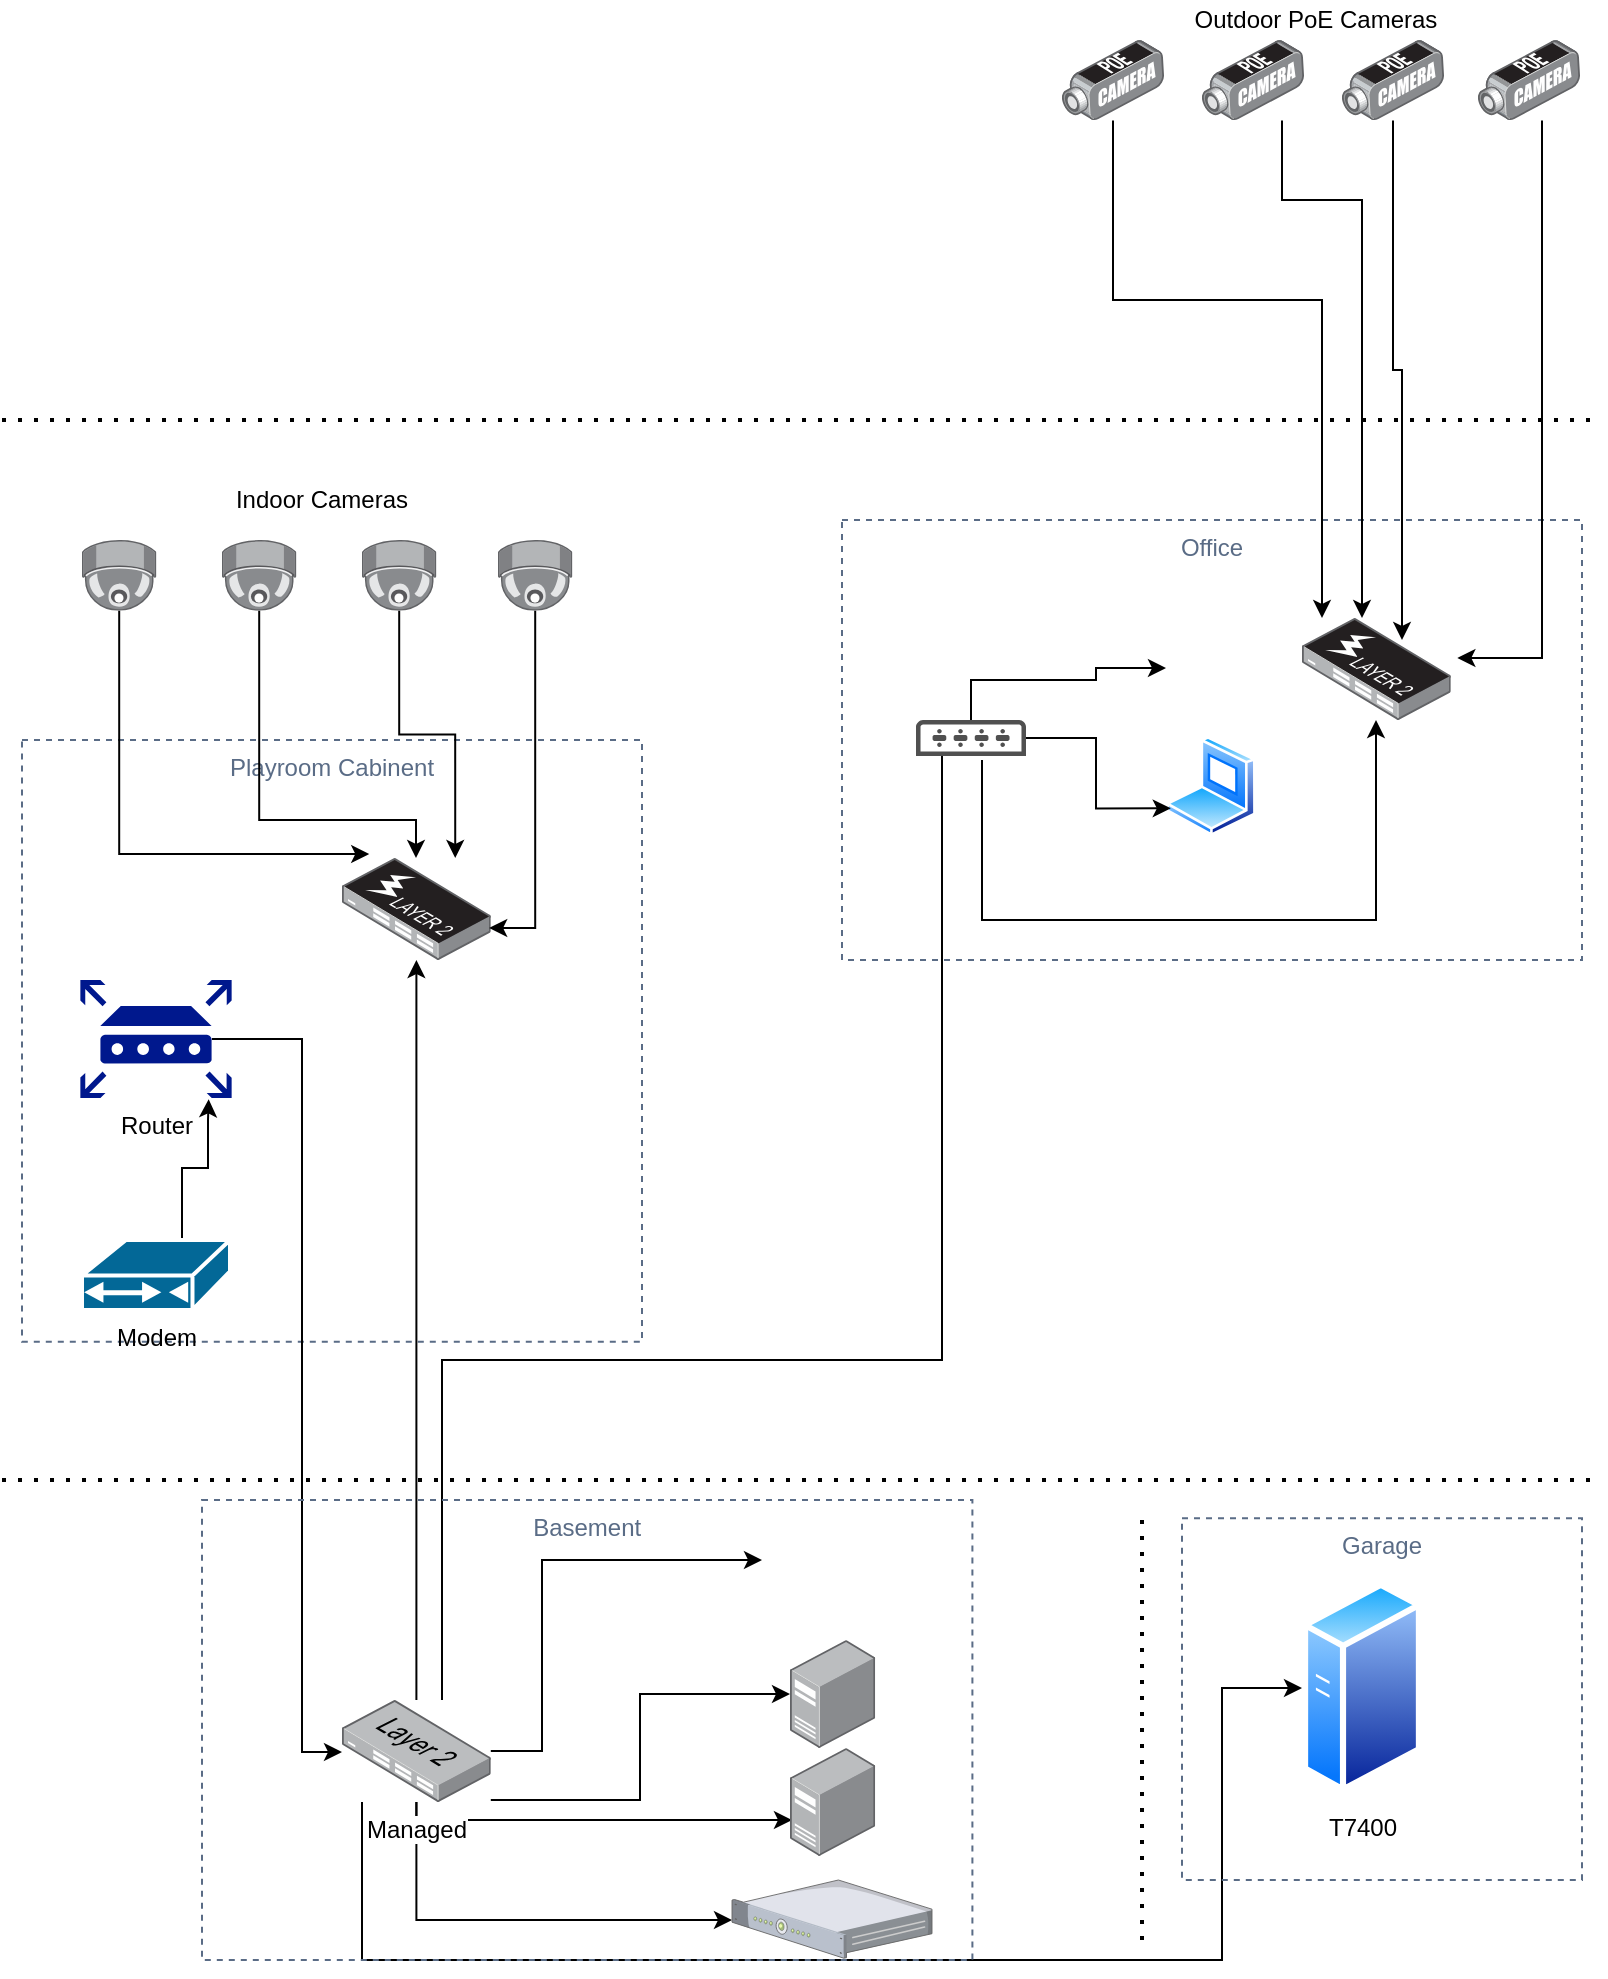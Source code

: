 <mxfile version="14.8.5" type="github" pages="2">
  <diagram id="niUmtduJiJVGNo5zQUts" name="Stage 1">
    <mxGraphModel dx="2062" dy="1124" grid="1" gridSize="10" guides="1" tooltips="1" connect="1" arrows="1" fold="1" page="1" pageScale="1" pageWidth="850" pageHeight="1100" math="0" shadow="0">
      <root>
        <mxCell id="0" />
        <mxCell id="1" parent="0" />
        <mxCell id="uUhqn-4H62vzg1NEcZKA-24" value="Office" style="fillColor=none;strokeColor=#5A6C86;dashed=1;verticalAlign=top;fontStyle=0;fontColor=#5A6C86;" vertex="1" parent="1">
          <mxGeometry x="440" y="300" width="370" height="220" as="geometry" />
        </mxCell>
        <mxCell id="uUhqn-4H62vzg1NEcZKA-26" value="Playroom Cabinent" style="fillColor=none;strokeColor=#5A6C86;dashed=1;verticalAlign=top;fontStyle=0;fontColor=#5A6C86;" vertex="1" parent="1">
          <mxGeometry x="30" y="410" width="310" height="300.9" as="geometry" />
        </mxCell>
        <mxCell id="xQfnCEk7CWuEdYwv5p65-12" value="" style="group" parent="1" vertex="1" connectable="0">
          <mxGeometry x="550" y="40.0" width="259" height="60.2" as="geometry" />
        </mxCell>
        <mxCell id="xQfnCEk7CWuEdYwv5p65-7" value="" style="points=[];aspect=fixed;html=1;align=center;shadow=0;dashed=0;image;image=img/lib/allied_telesis/security/POE_DVS_Camera.svg;" parent="xQfnCEk7CWuEdYwv5p65-12" vertex="1">
          <mxGeometry x="208" y="20" width="51" height="40.2" as="geometry" />
        </mxCell>
        <mxCell id="xQfnCEk7CWuEdYwv5p65-8" value="" style="points=[];aspect=fixed;html=1;align=center;shadow=0;dashed=0;image;image=img/lib/allied_telesis/security/POE_DVS_Camera.svg;" parent="xQfnCEk7CWuEdYwv5p65-12" vertex="1">
          <mxGeometry x="140" y="20" width="51" height="40.2" as="geometry" />
        </mxCell>
        <mxCell id="xQfnCEk7CWuEdYwv5p65-9" value="" style="points=[];aspect=fixed;html=1;align=center;shadow=0;dashed=0;image;image=img/lib/allied_telesis/security/POE_DVS_Camera.svg;" parent="xQfnCEk7CWuEdYwv5p65-12" vertex="1">
          <mxGeometry x="70.0" y="20" width="51" height="40.2" as="geometry" />
        </mxCell>
        <mxCell id="xQfnCEk7CWuEdYwv5p65-10" value="" style="points=[];aspect=fixed;html=1;align=center;shadow=0;dashed=0;image;image=img/lib/allied_telesis/security/POE_DVS_Camera.svg;" parent="xQfnCEk7CWuEdYwv5p65-12" vertex="1">
          <mxGeometry y="20" width="51" height="40.2" as="geometry" />
        </mxCell>
        <mxCell id="xQfnCEk7CWuEdYwv5p65-11" value="Outdoor PoE Cameras" style="text;html=1;strokeColor=none;fillColor=none;align=center;verticalAlign=middle;whiteSpace=wrap;rounded=0;" parent="xQfnCEk7CWuEdYwv5p65-12" vertex="1">
          <mxGeometry x="56.9" width="140" height="20" as="geometry" />
        </mxCell>
        <mxCell id="xQfnCEk7CWuEdYwv5p65-13" value="" style="group" parent="1" vertex="1" connectable="0">
          <mxGeometry x="60" y="280" width="245.2" height="65.4" as="geometry" />
        </mxCell>
        <mxCell id="xQfnCEk7CWuEdYwv5p65-1" value="" style="points=[];aspect=fixed;html=1;align=center;shadow=0;dashed=0;image;image=img/lib/allied_telesis/security/Surveillance_Camera_Ceiling.svg;" parent="xQfnCEk7CWuEdYwv5p65-13" vertex="1">
          <mxGeometry y="30" width="37.2" height="35.4" as="geometry" />
        </mxCell>
        <mxCell id="xQfnCEk7CWuEdYwv5p65-2" value="" style="points=[];aspect=fixed;html=1;align=center;shadow=0;dashed=0;image;image=img/lib/allied_telesis/security/Surveillance_Camera_Ceiling.svg;" parent="xQfnCEk7CWuEdYwv5p65-13" vertex="1">
          <mxGeometry x="70" y="30" width="37.2" height="35.4" as="geometry" />
        </mxCell>
        <mxCell id="xQfnCEk7CWuEdYwv5p65-3" value="" style="points=[];aspect=fixed;html=1;align=center;shadow=0;dashed=0;image;image=img/lib/allied_telesis/security/Surveillance_Camera_Ceiling.svg;" parent="xQfnCEk7CWuEdYwv5p65-13" vertex="1">
          <mxGeometry x="140" y="30" width="37.2" height="35.4" as="geometry" />
        </mxCell>
        <mxCell id="xQfnCEk7CWuEdYwv5p65-4" value="" style="points=[];aspect=fixed;html=1;align=center;shadow=0;dashed=0;image;image=img/lib/allied_telesis/security/Surveillance_Camera_Ceiling.svg;" parent="xQfnCEk7CWuEdYwv5p65-13" vertex="1">
          <mxGeometry x="208" y="30" width="37.2" height="35.4" as="geometry" />
        </mxCell>
        <mxCell id="xQfnCEk7CWuEdYwv5p65-5" value="Indoor Cameras" style="text;html=1;strokeColor=none;fillColor=none;align=center;verticalAlign=middle;whiteSpace=wrap;rounded=0;" parent="xQfnCEk7CWuEdYwv5p65-13" vertex="1">
          <mxGeometry x="50" width="140" height="20" as="geometry" />
        </mxCell>
        <mxCell id="xQfnCEk7CWuEdYwv5p65-14" value="" style="points=[];aspect=fixed;html=1;align=center;shadow=0;dashed=0;image;image=img/lib/allied_telesis/switch/Switch_24_port_L2_POE.svg;" parent="1" vertex="1">
          <mxGeometry x="670" y="349" width="74.4" height="51" as="geometry" />
        </mxCell>
        <mxCell id="xQfnCEk7CWuEdYwv5p65-33" style="edgeStyle=orthogonalEdgeStyle;rounded=0;orthogonalLoop=1;jettySize=auto;html=1;" parent="1" source="xQfnCEk7CWuEdYwv5p65-17" target="xQfnCEk7CWuEdYwv5p65-20" edge="1">
          <mxGeometry relative="1" as="geometry">
            <Array as="points">
              <mxPoint x="227" y="820" />
              <mxPoint x="227" y="820" />
            </Array>
          </mxGeometry>
        </mxCell>
        <mxCell id="xQfnCEk7CWuEdYwv5p65-34" style="edgeStyle=orthogonalEdgeStyle;rounded=0;orthogonalLoop=1;jettySize=auto;html=1;" parent="1" target="xQfnCEk7CWuEdYwv5p65-14" edge="1">
          <mxGeometry relative="1" as="geometry">
            <Array as="points">
              <mxPoint x="510" y="500" />
              <mxPoint x="707" y="500" />
            </Array>
            <mxPoint x="510" y="420" as="sourcePoint" />
          </mxGeometry>
        </mxCell>
        <mxCell id="uUhqn-4H62vzg1NEcZKA-3" style="edgeStyle=orthogonalEdgeStyle;rounded=0;orthogonalLoop=1;jettySize=auto;html=1;" edge="1" parent="1" source="xQfnCEk7CWuEdYwv5p65-17">
          <mxGeometry relative="1" as="geometry">
            <mxPoint x="400" y="820" as="targetPoint" />
            <Array as="points">
              <mxPoint x="290" y="916" />
              <mxPoint x="290" y="820" />
            </Array>
          </mxGeometry>
        </mxCell>
        <mxCell id="uUhqn-4H62vzg1NEcZKA-9" style="edgeStyle=orthogonalEdgeStyle;rounded=0;orthogonalLoop=1;jettySize=auto;html=1;" edge="1" parent="1" source="xQfnCEk7CWuEdYwv5p65-17" target="uUhqn-4H62vzg1NEcZKA-6">
          <mxGeometry relative="1" as="geometry">
            <Array as="points">
              <mxPoint x="339" y="940" />
              <mxPoint x="339" y="887" />
            </Array>
          </mxGeometry>
        </mxCell>
        <mxCell id="uUhqn-4H62vzg1NEcZKA-10" style="edgeStyle=orthogonalEdgeStyle;rounded=0;orthogonalLoop=1;jettySize=auto;html=1;entryX=0.023;entryY=0.667;entryDx=0;entryDy=0;entryPerimeter=0;" edge="1" parent="1" source="xQfnCEk7CWuEdYwv5p65-17" target="uUhqn-4H62vzg1NEcZKA-7">
          <mxGeometry relative="1" as="geometry">
            <Array as="points">
              <mxPoint x="227" y="950" />
            </Array>
          </mxGeometry>
        </mxCell>
        <mxCell id="uUhqn-4H62vzg1NEcZKA-11" style="edgeStyle=orthogonalEdgeStyle;rounded=0;orthogonalLoop=1;jettySize=auto;html=1;" edge="1" parent="1" source="xQfnCEk7CWuEdYwv5p65-17" target="uUhqn-4H62vzg1NEcZKA-8">
          <mxGeometry relative="1" as="geometry">
            <Array as="points">
              <mxPoint x="227" y="1000" />
            </Array>
          </mxGeometry>
        </mxCell>
        <mxCell id="uUhqn-4H62vzg1NEcZKA-23" style="edgeStyle=orthogonalEdgeStyle;rounded=0;orthogonalLoop=1;jettySize=auto;html=1;" edge="1" parent="1" source="xQfnCEk7CWuEdYwv5p65-17" target="uUhqn-4H62vzg1NEcZKA-21">
          <mxGeometry relative="1" as="geometry">
            <Array as="points">
              <mxPoint x="200" y="1020" />
              <mxPoint x="630" y="1020" />
              <mxPoint x="630" y="884" />
            </Array>
          </mxGeometry>
        </mxCell>
        <mxCell id="xQfnCEk7CWuEdYwv5p65-17" value="&lt;div&gt;Managed&lt;br&gt;&lt;/div&gt;" style="points=[];aspect=fixed;html=1;align=center;shadow=0;dashed=0;image;image=img/lib/allied_telesis/switch/Switch_24_port_L2.svg;" parent="1" vertex="1">
          <mxGeometry x="190" y="890" width="74.4" height="51" as="geometry" />
        </mxCell>
        <mxCell id="xQfnCEk7CWuEdYwv5p65-20" value="" style="points=[];aspect=fixed;html=1;align=center;shadow=0;dashed=0;image;image=img/lib/allied_telesis/switch/Switch_24_port_L2_POE.svg;" parent="1" vertex="1">
          <mxGeometry x="190" y="469" width="74.4" height="51" as="geometry" />
        </mxCell>
        <mxCell id="xQfnCEk7CWuEdYwv5p65-21" style="edgeStyle=orthogonalEdgeStyle;rounded=0;orthogonalLoop=1;jettySize=auto;html=1;entryX=0.183;entryY=-0.039;entryDx=0;entryDy=0;entryPerimeter=0;" parent="1" source="xQfnCEk7CWuEdYwv5p65-1" edge="1" target="xQfnCEk7CWuEdYwv5p65-20">
          <mxGeometry relative="1" as="geometry">
            <mxPoint x="666" y="750" as="targetPoint" />
            <Array as="points">
              <mxPoint x="79" y="467" />
            </Array>
          </mxGeometry>
        </mxCell>
        <mxCell id="xQfnCEk7CWuEdYwv5p65-22" style="edgeStyle=orthogonalEdgeStyle;rounded=0;orthogonalLoop=1;jettySize=auto;html=1;" parent="1" source="xQfnCEk7CWuEdYwv5p65-2" edge="1" target="xQfnCEk7CWuEdYwv5p65-20">
          <mxGeometry relative="1" as="geometry">
            <mxPoint x="670" y="710" as="targetPoint" />
            <Array as="points">
              <mxPoint x="149" y="450" />
              <mxPoint x="227" y="450" />
            </Array>
          </mxGeometry>
        </mxCell>
        <mxCell id="xQfnCEk7CWuEdYwv5p65-23" style="edgeStyle=orthogonalEdgeStyle;rounded=0;orthogonalLoop=1;jettySize=auto;html=1;entryX=0.761;entryY=0;entryDx=0;entryDy=0;entryPerimeter=0;" parent="1" source="xQfnCEk7CWuEdYwv5p65-3" target="xQfnCEk7CWuEdYwv5p65-20" edge="1">
          <mxGeometry relative="1" as="geometry" />
        </mxCell>
        <mxCell id="xQfnCEk7CWuEdYwv5p65-24" style="edgeStyle=orthogonalEdgeStyle;rounded=0;orthogonalLoop=1;jettySize=auto;html=1;entryX=0.989;entryY=0.686;entryDx=0;entryDy=0;entryPerimeter=0;" parent="1" source="xQfnCEk7CWuEdYwv5p65-4" target="xQfnCEk7CWuEdYwv5p65-20" edge="1">
          <mxGeometry relative="1" as="geometry">
            <mxPoint x="720" y="710" as="targetPoint" />
            <Array as="points">
              <mxPoint x="287" y="504" />
            </Array>
          </mxGeometry>
        </mxCell>
        <mxCell id="xQfnCEk7CWuEdYwv5p65-25" style="edgeStyle=orthogonalEdgeStyle;rounded=0;orthogonalLoop=1;jettySize=auto;html=1;" parent="1" source="xQfnCEk7CWuEdYwv5p65-10" target="xQfnCEk7CWuEdYwv5p65-14" edge="1">
          <mxGeometry relative="1" as="geometry">
            <Array as="points">
              <mxPoint x="576" y="190" />
              <mxPoint x="680" y="190" />
            </Array>
          </mxGeometry>
        </mxCell>
        <mxCell id="xQfnCEk7CWuEdYwv5p65-26" style="edgeStyle=orthogonalEdgeStyle;rounded=0;orthogonalLoop=1;jettySize=auto;html=1;" parent="1" source="xQfnCEk7CWuEdYwv5p65-9" target="xQfnCEk7CWuEdYwv5p65-14" edge="1">
          <mxGeometry relative="1" as="geometry">
            <Array as="points">
              <mxPoint x="660" y="140" />
              <mxPoint x="700" y="140" />
            </Array>
          </mxGeometry>
        </mxCell>
        <mxCell id="xQfnCEk7CWuEdYwv5p65-27" style="edgeStyle=orthogonalEdgeStyle;rounded=0;orthogonalLoop=1;jettySize=auto;html=1;" parent="1" source="xQfnCEk7CWuEdYwv5p65-8" edge="1">
          <mxGeometry relative="1" as="geometry">
            <mxPoint x="720" y="360" as="targetPoint" />
            <Array as="points">
              <mxPoint x="716" y="225" />
              <mxPoint x="720" y="225" />
              <mxPoint x="720" y="345" />
            </Array>
          </mxGeometry>
        </mxCell>
        <mxCell id="xQfnCEk7CWuEdYwv5p65-28" style="edgeStyle=orthogonalEdgeStyle;rounded=0;orthogonalLoop=1;jettySize=auto;html=1;entryX=1.044;entryY=0.392;entryDx=0;entryDy=0;entryPerimeter=0;" parent="1" source="xQfnCEk7CWuEdYwv5p65-7" target="xQfnCEk7CWuEdYwv5p65-14" edge="1">
          <mxGeometry relative="1" as="geometry">
            <Array as="points">
              <mxPoint x="790" y="369" />
            </Array>
          </mxGeometry>
        </mxCell>
        <mxCell id="xQfnCEk7CWuEdYwv5p65-31" style="edgeStyle=orthogonalEdgeStyle;rounded=0;orthogonalLoop=1;jettySize=auto;html=1;exitX=1;exitY=0.45;exitDx=0;exitDy=0;exitPerimeter=0;entryX=0.848;entryY=1.011;entryDx=0;entryDy=0;entryPerimeter=0;" parent="1" source="xQfnCEk7CWuEdYwv5p65-29" target="xQfnCEk7CWuEdYwv5p65-30" edge="1">
          <mxGeometry relative="1" as="geometry">
            <Array as="points">
              <mxPoint x="110" y="676" />
              <mxPoint x="110" y="624" />
              <mxPoint x="123" y="624" />
              <mxPoint x="123" y="600" />
            </Array>
          </mxGeometry>
        </mxCell>
        <mxCell id="xQfnCEk7CWuEdYwv5p65-29" value="Modem" style="shape=mxgraph.cisco.modems_and_phones.cable_modem;html=1;pointerEvents=1;dashed=0;fillColor=#036897;strokeColor=#ffffff;strokeWidth=2;verticalLabelPosition=bottom;verticalAlign=top;align=center;outlineConnect=0;" parent="1" vertex="1">
          <mxGeometry x="60" y="660" width="74" height="35" as="geometry" />
        </mxCell>
        <mxCell id="xQfnCEk7CWuEdYwv5p65-32" style="edgeStyle=orthogonalEdgeStyle;rounded=0;orthogonalLoop=1;jettySize=auto;html=1;exitX=0.87;exitY=0.5;exitDx=0;exitDy=0;exitPerimeter=0;" parent="1" source="xQfnCEk7CWuEdYwv5p65-30" target="xQfnCEk7CWuEdYwv5p65-17" edge="1">
          <mxGeometry relative="1" as="geometry">
            <Array as="points">
              <mxPoint x="170" y="560" />
              <mxPoint x="170" y="916" />
            </Array>
          </mxGeometry>
        </mxCell>
        <mxCell id="xQfnCEk7CWuEdYwv5p65-30" value="Router" style="aspect=fixed;pointerEvents=1;shadow=0;dashed=0;html=1;strokeColor=none;labelPosition=center;verticalLabelPosition=bottom;verticalAlign=top;align=center;fillColor=#00188D;shape=mxgraph.mscae.enterprise.router" parent="1" vertex="1">
          <mxGeometry x="59.18" y="530" width="75.64" height="59" as="geometry" />
        </mxCell>
        <mxCell id="uUhqn-4H62vzg1NEcZKA-1" value="" style="shape=image;html=1;verticalAlign=top;verticalLabelPosition=bottom;labelBackgroundColor=#ffffff;imageAspect=0;aspect=fixed;image=https://cdn1.iconfinder.com/data/icons/gamedevtycoon-platforms/128/Playsystem_4.png" vertex="1" parent="1">
          <mxGeometry x="400" y="800" width="58" height="58" as="geometry" />
        </mxCell>
        <mxCell id="uUhqn-4H62vzg1NEcZKA-4" value="" style="endArrow=none;dashed=1;html=1;dashPattern=1 3;strokeWidth=2;" edge="1" parent="1">
          <mxGeometry width="50" height="50" relative="1" as="geometry">
            <mxPoint x="20" y="250" as="sourcePoint" />
            <mxPoint x="820" y="250" as="targetPoint" />
          </mxGeometry>
        </mxCell>
        <mxCell id="uUhqn-4H62vzg1NEcZKA-5" value="" style="endArrow=none;dashed=1;html=1;dashPattern=1 3;strokeWidth=2;" edge="1" parent="1">
          <mxGeometry width="50" height="50" relative="1" as="geometry">
            <mxPoint x="20" y="780" as="sourcePoint" />
            <mxPoint x="820" y="780" as="targetPoint" />
          </mxGeometry>
        </mxCell>
        <mxCell id="uUhqn-4H62vzg1NEcZKA-6" value="" style="points=[];aspect=fixed;html=1;align=center;shadow=0;dashed=0;image;image=img/lib/allied_telesis/computer_and_terminals/Server_Desktop.svg;" vertex="1" parent="1">
          <mxGeometry x="414" y="860" width="42.6" height="54" as="geometry" />
        </mxCell>
        <mxCell id="uUhqn-4H62vzg1NEcZKA-7" value="" style="points=[];aspect=fixed;html=1;align=center;shadow=0;dashed=0;image;image=img/lib/allied_telesis/computer_and_terminals/Server_Desktop.svg;" vertex="1" parent="1">
          <mxGeometry x="414" y="914" width="42.6" height="54" as="geometry" />
        </mxCell>
        <mxCell id="uUhqn-4H62vzg1NEcZKA-8" value="" style="verticalLabelPosition=bottom;aspect=fixed;html=1;verticalAlign=top;strokeColor=none;align=center;outlineConnect=0;shape=mxgraph.citrix.1u_2u_server;" vertex="1" parent="1">
          <mxGeometry x="385" y="980" width="100" height="39.1" as="geometry" />
        </mxCell>
        <mxCell id="uUhqn-4H62vzg1NEcZKA-12" value="" style="shape=image;html=1;verticalAlign=top;verticalLabelPosition=bottom;labelBackgroundColor=#ffffff;imageAspect=0;aspect=fixed;image=https://cdn2.iconfinder.com/data/icons/whcompare-isometric-web-hosting-servers/50/desktop-pc-128.png" vertex="1" parent="1">
          <mxGeometry x="602" y="340" width="68" height="68" as="geometry" />
        </mxCell>
        <mxCell id="uUhqn-4H62vzg1NEcZKA-13" value="" style="aspect=fixed;perimeter=ellipsePerimeter;html=1;align=center;shadow=0;dashed=0;spacingTop=3;image;image=img/lib/active_directory/laptop_client.svg;" vertex="1" parent="1">
          <mxGeometry x="602" y="408" width="45" height="50" as="geometry" />
        </mxCell>
        <mxCell id="uUhqn-4H62vzg1NEcZKA-16" style="edgeStyle=orthogonalEdgeStyle;rounded=0;orthogonalLoop=1;jettySize=auto;html=1;" edge="1" parent="1" source="uUhqn-4H62vzg1NEcZKA-15" target="uUhqn-4H62vzg1NEcZKA-12">
          <mxGeometry relative="1" as="geometry">
            <Array as="points">
              <mxPoint x="505" y="380" />
              <mxPoint x="567" y="380" />
              <mxPoint x="567" y="374" />
            </Array>
          </mxGeometry>
        </mxCell>
        <mxCell id="uUhqn-4H62vzg1NEcZKA-18" style="edgeStyle=orthogonalEdgeStyle;rounded=0;orthogonalLoop=1;jettySize=auto;html=1;entryX=0;entryY=0.75;entryDx=0;entryDy=0;" edge="1" parent="1" source="uUhqn-4H62vzg1NEcZKA-15" target="uUhqn-4H62vzg1NEcZKA-13">
          <mxGeometry relative="1" as="geometry" />
        </mxCell>
        <mxCell id="uUhqn-4H62vzg1NEcZKA-15" value="" style="pointerEvents=1;shadow=0;dashed=0;html=1;strokeColor=none;fillColor=#505050;labelPosition=center;verticalLabelPosition=bottom;verticalAlign=top;outlineConnect=0;align=center;shape=mxgraph.office.devices.switch;" vertex="1" parent="1">
          <mxGeometry x="477" y="400" width="55" height="18" as="geometry" />
        </mxCell>
        <mxCell id="uUhqn-4H62vzg1NEcZKA-21" value="T7400" style="aspect=fixed;perimeter=ellipsePerimeter;html=1;align=center;shadow=0;dashed=0;spacingTop=3;image;image=img/lib/active_directory/generic_server.svg;" vertex="1" parent="1">
          <mxGeometry x="670" y="830" width="60" height="107.14" as="geometry" />
        </mxCell>
        <mxCell id="uUhqn-4H62vzg1NEcZKA-22" value="" style="endArrow=none;dashed=1;html=1;dashPattern=1 3;strokeWidth=2;" edge="1" parent="1">
          <mxGeometry width="50" height="50" relative="1" as="geometry">
            <mxPoint x="590" y="800" as="sourcePoint" />
            <mxPoint x="590" y="1010" as="targetPoint" />
          </mxGeometry>
        </mxCell>
        <mxCell id="uUhqn-4H62vzg1NEcZKA-25" value="Garage" style="fillColor=none;strokeColor=#5A6C86;dashed=1;verticalAlign=top;fontStyle=0;fontColor=#5A6C86;" vertex="1" parent="1">
          <mxGeometry x="610" y="799.1" width="200" height="180.9" as="geometry" />
        </mxCell>
        <mxCell id="uUhqn-4H62vzg1NEcZKA-27" value="" style="edgeStyle=orthogonalEdgeStyle;rounded=0;orthogonalLoop=1;jettySize=auto;html=1;endArrow=none;" edge="1" parent="1" source="xQfnCEk7CWuEdYwv5p65-17" target="uUhqn-4H62vzg1NEcZKA-15">
          <mxGeometry relative="1" as="geometry">
            <mxPoint x="230" y="890" as="sourcePoint" />
            <mxPoint x="380" y="540" as="targetPoint" />
            <Array as="points">
              <mxPoint x="240" y="720" />
              <mxPoint x="490" y="720" />
            </Array>
          </mxGeometry>
        </mxCell>
        <mxCell id="uUhqn-4H62vzg1NEcZKA-28" value="Basement" style="fillColor=none;strokeColor=#5A6C86;dashed=1;verticalAlign=top;fontStyle=0;fontColor=#5A6C86;" vertex="1" parent="1">
          <mxGeometry x="120" y="790" width="385.2" height="230" as="geometry" />
        </mxCell>
      </root>
    </mxGraphModel>
  </diagram>
  <diagram name="Stage 2" id="2y7AvU2EJkPxbyFHvwr5">
    <mxGraphModel dx="2062" dy="1124" grid="1" gridSize="10" guides="1" tooltips="1" connect="1" arrows="1" fold="1" page="1" pageScale="1" pageWidth="850" pageHeight="1100" math="0" shadow="0">
      <root>
        <mxCell id="rO2m5qlZXrjtHxfMnrI1-0" />
        <mxCell id="rO2m5qlZXrjtHxfMnrI1-1" parent="rO2m5qlZXrjtHxfMnrI1-0" />
        <mxCell id="rO2m5qlZXrjtHxfMnrI1-53" value="Basement" style="fillColor=none;strokeColor=#5A6C86;dashed=1;verticalAlign=top;fontStyle=0;fontColor=#5A6C86;" vertex="1" parent="rO2m5qlZXrjtHxfMnrI1-1">
          <mxGeometry x="60" y="770" width="445.2" height="310" as="geometry" />
        </mxCell>
        <mxCell id="rO2m5qlZXrjtHxfMnrI1-2" value="Office" style="fillColor=none;strokeColor=#5A6C86;dashed=1;verticalAlign=top;fontStyle=0;fontColor=#5A6C86;" vertex="1" parent="rO2m5qlZXrjtHxfMnrI1-1">
          <mxGeometry x="440" y="280" width="370" height="220" as="geometry" />
        </mxCell>
        <mxCell id="rO2m5qlZXrjtHxfMnrI1-3" value="Playroom Cabinent" style="fillColor=none;strokeColor=#5A6C86;dashed=1;verticalAlign=top;fontStyle=0;fontColor=#5A6C86;" vertex="1" parent="rO2m5qlZXrjtHxfMnrI1-1">
          <mxGeometry x="30" y="390" width="310" height="300.9" as="geometry" />
        </mxCell>
        <mxCell id="rO2m5qlZXrjtHxfMnrI1-4" value="" style="group" vertex="1" connectable="0" parent="rO2m5qlZXrjtHxfMnrI1-1">
          <mxGeometry x="550" y="20.0" width="259" height="60.2" as="geometry" />
        </mxCell>
        <mxCell id="rO2m5qlZXrjtHxfMnrI1-5" value="" style="points=[];aspect=fixed;html=1;align=center;shadow=0;dashed=0;image;image=img/lib/allied_telesis/security/POE_DVS_Camera.svg;" vertex="1" parent="rO2m5qlZXrjtHxfMnrI1-4">
          <mxGeometry x="208" y="20" width="51" height="40.2" as="geometry" />
        </mxCell>
        <mxCell id="rO2m5qlZXrjtHxfMnrI1-6" value="" style="points=[];aspect=fixed;html=1;align=center;shadow=0;dashed=0;image;image=img/lib/allied_telesis/security/POE_DVS_Camera.svg;" vertex="1" parent="rO2m5qlZXrjtHxfMnrI1-4">
          <mxGeometry x="140" y="20" width="51" height="40.2" as="geometry" />
        </mxCell>
        <mxCell id="rO2m5qlZXrjtHxfMnrI1-7" value="" style="points=[];aspect=fixed;html=1;align=center;shadow=0;dashed=0;image;image=img/lib/allied_telesis/security/POE_DVS_Camera.svg;" vertex="1" parent="rO2m5qlZXrjtHxfMnrI1-4">
          <mxGeometry x="70.0" y="20" width="51" height="40.2" as="geometry" />
        </mxCell>
        <mxCell id="rO2m5qlZXrjtHxfMnrI1-8" value="" style="points=[];aspect=fixed;html=1;align=center;shadow=0;dashed=0;image;image=img/lib/allied_telesis/security/POE_DVS_Camera.svg;" vertex="1" parent="rO2m5qlZXrjtHxfMnrI1-4">
          <mxGeometry y="20" width="51" height="40.2" as="geometry" />
        </mxCell>
        <mxCell id="rO2m5qlZXrjtHxfMnrI1-9" value="Outdoor PoE Cameras" style="text;html=1;strokeColor=none;fillColor=none;align=center;verticalAlign=middle;whiteSpace=wrap;rounded=0;" vertex="1" parent="rO2m5qlZXrjtHxfMnrI1-4">
          <mxGeometry x="56.9" width="140" height="20" as="geometry" />
        </mxCell>
        <mxCell id="rO2m5qlZXrjtHxfMnrI1-10" value="" style="group" vertex="1" connectable="0" parent="rO2m5qlZXrjtHxfMnrI1-1">
          <mxGeometry x="60" y="260" width="245.2" height="65.4" as="geometry" />
        </mxCell>
        <mxCell id="rO2m5qlZXrjtHxfMnrI1-11" value="" style="points=[];aspect=fixed;html=1;align=center;shadow=0;dashed=0;image;image=img/lib/allied_telesis/security/Surveillance_Camera_Ceiling.svg;" vertex="1" parent="rO2m5qlZXrjtHxfMnrI1-10">
          <mxGeometry y="30" width="37.2" height="35.4" as="geometry" />
        </mxCell>
        <mxCell id="rO2m5qlZXrjtHxfMnrI1-12" value="" style="points=[];aspect=fixed;html=1;align=center;shadow=0;dashed=0;image;image=img/lib/allied_telesis/security/Surveillance_Camera_Ceiling.svg;" vertex="1" parent="rO2m5qlZXrjtHxfMnrI1-10">
          <mxGeometry x="70" y="30" width="37.2" height="35.4" as="geometry" />
        </mxCell>
        <mxCell id="rO2m5qlZXrjtHxfMnrI1-13" value="" style="points=[];aspect=fixed;html=1;align=center;shadow=0;dashed=0;image;image=img/lib/allied_telesis/security/Surveillance_Camera_Ceiling.svg;" vertex="1" parent="rO2m5qlZXrjtHxfMnrI1-10">
          <mxGeometry x="140" y="30" width="37.2" height="35.4" as="geometry" />
        </mxCell>
        <mxCell id="rO2m5qlZXrjtHxfMnrI1-14" value="" style="points=[];aspect=fixed;html=1;align=center;shadow=0;dashed=0;image;image=img/lib/allied_telesis/security/Surveillance_Camera_Ceiling.svg;" vertex="1" parent="rO2m5qlZXrjtHxfMnrI1-10">
          <mxGeometry x="208" y="30" width="37.2" height="35.4" as="geometry" />
        </mxCell>
        <mxCell id="rO2m5qlZXrjtHxfMnrI1-15" value="Indoor Cameras" style="text;html=1;strokeColor=none;fillColor=none;align=center;verticalAlign=middle;whiteSpace=wrap;rounded=0;" vertex="1" parent="rO2m5qlZXrjtHxfMnrI1-10">
          <mxGeometry x="50" width="140" height="20" as="geometry" />
        </mxCell>
        <mxCell id="rO2m5qlZXrjtHxfMnrI1-16" value="" style="points=[];aspect=fixed;html=1;align=center;shadow=0;dashed=0;image;image=img/lib/allied_telesis/switch/Switch_24_port_L2_POE.svg;" vertex="1" parent="rO2m5qlZXrjtHxfMnrI1-1">
          <mxGeometry x="670" y="329" width="74.4" height="51" as="geometry" />
        </mxCell>
        <mxCell id="rO2m5qlZXrjtHxfMnrI1-17" style="edgeStyle=orthogonalEdgeStyle;rounded=0;orthogonalLoop=1;jettySize=auto;html=1;" edge="1" parent="rO2m5qlZXrjtHxfMnrI1-1" source="rO2m5qlZXrjtHxfMnrI1-24" target="rO2m5qlZXrjtHxfMnrI1-25">
          <mxGeometry relative="1" as="geometry">
            <Array as="points">
              <mxPoint x="227" y="800" />
              <mxPoint x="227" y="800" />
            </Array>
          </mxGeometry>
        </mxCell>
        <mxCell id="rO2m5qlZXrjtHxfMnrI1-18" style="edgeStyle=orthogonalEdgeStyle;rounded=0;orthogonalLoop=1;jettySize=auto;html=1;" edge="1" parent="rO2m5qlZXrjtHxfMnrI1-1" target="rO2m5qlZXrjtHxfMnrI1-16">
          <mxGeometry relative="1" as="geometry">
            <Array as="points">
              <mxPoint x="510" y="480" />
              <mxPoint x="707" y="480" />
            </Array>
            <mxPoint x="510" y="400" as="sourcePoint" />
          </mxGeometry>
        </mxCell>
        <mxCell id="rO2m5qlZXrjtHxfMnrI1-19" style="edgeStyle=orthogonalEdgeStyle;rounded=0;orthogonalLoop=1;jettySize=auto;html=1;" edge="1" parent="rO2m5qlZXrjtHxfMnrI1-1" source="rO2m5qlZXrjtHxfMnrI1-24">
          <mxGeometry relative="1" as="geometry">
            <mxPoint x="400" y="800" as="targetPoint" />
            <Array as="points">
              <mxPoint x="290" y="896" />
              <mxPoint x="290" y="800" />
            </Array>
          </mxGeometry>
        </mxCell>
        <mxCell id="rO2m5qlZXrjtHxfMnrI1-20" style="edgeStyle=orthogonalEdgeStyle;rounded=0;orthogonalLoop=1;jettySize=auto;html=1;" edge="1" parent="rO2m5qlZXrjtHxfMnrI1-1" source="rO2m5qlZXrjtHxfMnrI1-24" target="rO2m5qlZXrjtHxfMnrI1-41">
          <mxGeometry relative="1" as="geometry">
            <Array as="points">
              <mxPoint x="339" y="920" />
              <mxPoint x="339" y="867" />
            </Array>
          </mxGeometry>
        </mxCell>
        <mxCell id="rO2m5qlZXrjtHxfMnrI1-21" style="edgeStyle=orthogonalEdgeStyle;rounded=0;orthogonalLoop=1;jettySize=auto;html=1;entryX=0.023;entryY=0.667;entryDx=0;entryDy=0;entryPerimeter=0;" edge="1" parent="rO2m5qlZXrjtHxfMnrI1-1" source="rO2m5qlZXrjtHxfMnrI1-24" target="rO2m5qlZXrjtHxfMnrI1-42">
          <mxGeometry relative="1" as="geometry">
            <Array as="points">
              <mxPoint x="227" y="930" />
            </Array>
          </mxGeometry>
        </mxCell>
        <mxCell id="rO2m5qlZXrjtHxfMnrI1-22" style="edgeStyle=orthogonalEdgeStyle;rounded=0;orthogonalLoop=1;jettySize=auto;html=1;" edge="1" parent="rO2m5qlZXrjtHxfMnrI1-1" source="rO2m5qlZXrjtHxfMnrI1-24" target="rO2m5qlZXrjtHxfMnrI1-43">
          <mxGeometry relative="1" as="geometry">
            <Array as="points">
              <mxPoint x="227" y="980" />
            </Array>
          </mxGeometry>
        </mxCell>
        <mxCell id="rO2m5qlZXrjtHxfMnrI1-23" style="edgeStyle=orthogonalEdgeStyle;rounded=0;orthogonalLoop=1;jettySize=auto;html=1;" edge="1" parent="rO2m5qlZXrjtHxfMnrI1-1" source="rO2m5qlZXrjtHxfMnrI1-24" target="rO2m5qlZXrjtHxfMnrI1-49">
          <mxGeometry relative="1" as="geometry">
            <Array as="points">
              <mxPoint x="200" y="1000" />
              <mxPoint x="630" y="1000" />
              <mxPoint x="630" y="864" />
            </Array>
          </mxGeometry>
        </mxCell>
        <mxCell id="rO2m5qlZXrjtHxfMnrI1-24" value="&lt;div&gt;Managed&lt;br&gt;&lt;/div&gt;" style="points=[];aspect=fixed;html=1;align=center;shadow=0;dashed=0;image;image=img/lib/allied_telesis/switch/Switch_24_port_L2.svg;" vertex="1" parent="rO2m5qlZXrjtHxfMnrI1-1">
          <mxGeometry x="190" y="870" width="74.4" height="51" as="geometry" />
        </mxCell>
        <mxCell id="rO2m5qlZXrjtHxfMnrI1-25" value="" style="points=[];aspect=fixed;html=1;align=center;shadow=0;dashed=0;image;image=img/lib/allied_telesis/switch/Switch_24_port_L2_POE.svg;" vertex="1" parent="rO2m5qlZXrjtHxfMnrI1-1">
          <mxGeometry x="190" y="449" width="74.4" height="51" as="geometry" />
        </mxCell>
        <mxCell id="rO2m5qlZXrjtHxfMnrI1-26" style="edgeStyle=orthogonalEdgeStyle;rounded=0;orthogonalLoop=1;jettySize=auto;html=1;entryX=0.183;entryY=-0.039;entryDx=0;entryDy=0;entryPerimeter=0;" edge="1" parent="rO2m5qlZXrjtHxfMnrI1-1" source="rO2m5qlZXrjtHxfMnrI1-11" target="rO2m5qlZXrjtHxfMnrI1-25">
          <mxGeometry relative="1" as="geometry">
            <mxPoint x="666" y="730" as="targetPoint" />
            <Array as="points">
              <mxPoint x="79" y="447" />
            </Array>
          </mxGeometry>
        </mxCell>
        <mxCell id="rO2m5qlZXrjtHxfMnrI1-27" style="edgeStyle=orthogonalEdgeStyle;rounded=0;orthogonalLoop=1;jettySize=auto;html=1;" edge="1" parent="rO2m5qlZXrjtHxfMnrI1-1" source="rO2m5qlZXrjtHxfMnrI1-12" target="rO2m5qlZXrjtHxfMnrI1-25">
          <mxGeometry relative="1" as="geometry">
            <mxPoint x="670" y="690" as="targetPoint" />
            <Array as="points">
              <mxPoint x="149" y="430" />
              <mxPoint x="227" y="430" />
            </Array>
          </mxGeometry>
        </mxCell>
        <mxCell id="rO2m5qlZXrjtHxfMnrI1-28" style="edgeStyle=orthogonalEdgeStyle;rounded=0;orthogonalLoop=1;jettySize=auto;html=1;entryX=0.761;entryY=0;entryDx=0;entryDy=0;entryPerimeter=0;" edge="1" parent="rO2m5qlZXrjtHxfMnrI1-1" source="rO2m5qlZXrjtHxfMnrI1-13" target="rO2m5qlZXrjtHxfMnrI1-25">
          <mxGeometry relative="1" as="geometry" />
        </mxCell>
        <mxCell id="rO2m5qlZXrjtHxfMnrI1-29" style="edgeStyle=orthogonalEdgeStyle;rounded=0;orthogonalLoop=1;jettySize=auto;html=1;entryX=0.989;entryY=0.686;entryDx=0;entryDy=0;entryPerimeter=0;" edge="1" parent="rO2m5qlZXrjtHxfMnrI1-1" source="rO2m5qlZXrjtHxfMnrI1-14" target="rO2m5qlZXrjtHxfMnrI1-25">
          <mxGeometry relative="1" as="geometry">
            <mxPoint x="720" y="690" as="targetPoint" />
            <Array as="points">
              <mxPoint x="287" y="484" />
            </Array>
          </mxGeometry>
        </mxCell>
        <mxCell id="rO2m5qlZXrjtHxfMnrI1-30" style="edgeStyle=orthogonalEdgeStyle;rounded=0;orthogonalLoop=1;jettySize=auto;html=1;" edge="1" parent="rO2m5qlZXrjtHxfMnrI1-1" source="rO2m5qlZXrjtHxfMnrI1-8" target="rO2m5qlZXrjtHxfMnrI1-16">
          <mxGeometry relative="1" as="geometry">
            <Array as="points">
              <mxPoint x="576" y="170" />
              <mxPoint x="680" y="170" />
            </Array>
          </mxGeometry>
        </mxCell>
        <mxCell id="rO2m5qlZXrjtHxfMnrI1-31" style="edgeStyle=orthogonalEdgeStyle;rounded=0;orthogonalLoop=1;jettySize=auto;html=1;" edge="1" parent="rO2m5qlZXrjtHxfMnrI1-1" source="rO2m5qlZXrjtHxfMnrI1-7" target="rO2m5qlZXrjtHxfMnrI1-16">
          <mxGeometry relative="1" as="geometry">
            <Array as="points">
              <mxPoint x="660" y="120" />
              <mxPoint x="700" y="120" />
            </Array>
          </mxGeometry>
        </mxCell>
        <mxCell id="rO2m5qlZXrjtHxfMnrI1-32" style="edgeStyle=orthogonalEdgeStyle;rounded=0;orthogonalLoop=1;jettySize=auto;html=1;" edge="1" parent="rO2m5qlZXrjtHxfMnrI1-1" source="rO2m5qlZXrjtHxfMnrI1-6">
          <mxGeometry relative="1" as="geometry">
            <mxPoint x="720" y="340" as="targetPoint" />
            <Array as="points">
              <mxPoint x="716" y="205" />
              <mxPoint x="720" y="205" />
              <mxPoint x="720" y="325" />
            </Array>
          </mxGeometry>
        </mxCell>
        <mxCell id="rO2m5qlZXrjtHxfMnrI1-33" style="edgeStyle=orthogonalEdgeStyle;rounded=0;orthogonalLoop=1;jettySize=auto;html=1;entryX=1.044;entryY=0.392;entryDx=0;entryDy=0;entryPerimeter=0;" edge="1" parent="rO2m5qlZXrjtHxfMnrI1-1" source="rO2m5qlZXrjtHxfMnrI1-5" target="rO2m5qlZXrjtHxfMnrI1-16">
          <mxGeometry relative="1" as="geometry">
            <Array as="points">
              <mxPoint x="790" y="349" />
            </Array>
          </mxGeometry>
        </mxCell>
        <mxCell id="rO2m5qlZXrjtHxfMnrI1-34" style="edgeStyle=orthogonalEdgeStyle;rounded=0;orthogonalLoop=1;jettySize=auto;html=1;exitX=1;exitY=0.45;exitDx=0;exitDy=0;exitPerimeter=0;" edge="1" parent="rO2m5qlZXrjtHxfMnrI1-1" source="rO2m5qlZXrjtHxfMnrI1-35" target="rO2m5qlZXrjtHxfMnrI1-54">
          <mxGeometry relative="1" as="geometry">
            <mxPoint x="123.323" y="569.649" as="targetPoint" />
            <Array as="points">
              <mxPoint x="134" y="740" />
              <mxPoint x="110" y="740" />
            </Array>
          </mxGeometry>
        </mxCell>
        <mxCell id="rO2m5qlZXrjtHxfMnrI1-35" value="Modem" style="shape=mxgraph.cisco.modems_and_phones.cable_modem;html=1;pointerEvents=1;dashed=0;fillColor=#036897;strokeColor=#ffffff;strokeWidth=2;verticalLabelPosition=bottom;verticalAlign=top;align=center;outlineConnect=0;" vertex="1" parent="rO2m5qlZXrjtHxfMnrI1-1">
          <mxGeometry x="60" y="640" width="74" height="35" as="geometry" />
        </mxCell>
        <mxCell id="rO2m5qlZXrjtHxfMnrI1-36" style="edgeStyle=orthogonalEdgeStyle;rounded=0;orthogonalLoop=1;jettySize=auto;html=1;" edge="1" parent="rO2m5qlZXrjtHxfMnrI1-1" source="rO2m5qlZXrjtHxfMnrI1-54" target="rO2m5qlZXrjtHxfMnrI1-24">
          <mxGeometry relative="1" as="geometry">
            <mxPoint x="124.987" y="539.5" as="sourcePoint" />
            <Array as="points">
              <mxPoint x="170" y="948" />
              <mxPoint x="170" y="896" />
            </Array>
          </mxGeometry>
        </mxCell>
        <mxCell id="rO2m5qlZXrjtHxfMnrI1-38" value="" style="shape=image;html=1;verticalAlign=top;verticalLabelPosition=bottom;labelBackgroundColor=#ffffff;imageAspect=0;aspect=fixed;image=https://cdn1.iconfinder.com/data/icons/gamedevtycoon-platforms/128/Playsystem_4.png" vertex="1" parent="rO2m5qlZXrjtHxfMnrI1-1">
          <mxGeometry x="400" y="780" width="58" height="58" as="geometry" />
        </mxCell>
        <mxCell id="rO2m5qlZXrjtHxfMnrI1-39" value="" style="endArrow=none;dashed=1;html=1;dashPattern=1 3;strokeWidth=2;" edge="1" parent="rO2m5qlZXrjtHxfMnrI1-1">
          <mxGeometry width="50" height="50" relative="1" as="geometry">
            <mxPoint x="20" y="230" as="sourcePoint" />
            <mxPoint x="820" y="230" as="targetPoint" />
          </mxGeometry>
        </mxCell>
        <mxCell id="rO2m5qlZXrjtHxfMnrI1-40" value="" style="endArrow=none;dashed=1;html=1;dashPattern=1 3;strokeWidth=2;" edge="1" parent="rO2m5qlZXrjtHxfMnrI1-1">
          <mxGeometry width="50" height="50" relative="1" as="geometry">
            <mxPoint x="20" y="760" as="sourcePoint" />
            <mxPoint x="820" y="760" as="targetPoint" />
          </mxGeometry>
        </mxCell>
        <mxCell id="rO2m5qlZXrjtHxfMnrI1-41" value="" style="points=[];aspect=fixed;html=1;align=center;shadow=0;dashed=0;image;image=img/lib/allied_telesis/computer_and_terminals/Server_Desktop.svg;" vertex="1" parent="rO2m5qlZXrjtHxfMnrI1-1">
          <mxGeometry x="414" y="840" width="42.6" height="54" as="geometry" />
        </mxCell>
        <mxCell id="rO2m5qlZXrjtHxfMnrI1-42" value="" style="points=[];aspect=fixed;html=1;align=center;shadow=0;dashed=0;image;image=img/lib/allied_telesis/computer_and_terminals/Server_Desktop.svg;" vertex="1" parent="rO2m5qlZXrjtHxfMnrI1-1">
          <mxGeometry x="414" y="894" width="42.6" height="54" as="geometry" />
        </mxCell>
        <mxCell id="rO2m5qlZXrjtHxfMnrI1-43" value="" style="verticalLabelPosition=bottom;aspect=fixed;html=1;verticalAlign=top;strokeColor=none;align=center;outlineConnect=0;shape=mxgraph.citrix.1u_2u_server;" vertex="1" parent="rO2m5qlZXrjtHxfMnrI1-1">
          <mxGeometry x="385" y="960" width="100" height="39.1" as="geometry" />
        </mxCell>
        <mxCell id="rO2m5qlZXrjtHxfMnrI1-44" value="" style="shape=image;html=1;verticalAlign=top;verticalLabelPosition=bottom;labelBackgroundColor=#ffffff;imageAspect=0;aspect=fixed;image=https://cdn2.iconfinder.com/data/icons/whcompare-isometric-web-hosting-servers/50/desktop-pc-128.png" vertex="1" parent="rO2m5qlZXrjtHxfMnrI1-1">
          <mxGeometry x="602" y="320" width="68" height="68" as="geometry" />
        </mxCell>
        <mxCell id="rO2m5qlZXrjtHxfMnrI1-45" value="" style="aspect=fixed;perimeter=ellipsePerimeter;html=1;align=center;shadow=0;dashed=0;spacingTop=3;image;image=img/lib/active_directory/laptop_client.svg;" vertex="1" parent="rO2m5qlZXrjtHxfMnrI1-1">
          <mxGeometry x="602" y="388" width="45" height="50" as="geometry" />
        </mxCell>
        <mxCell id="rO2m5qlZXrjtHxfMnrI1-46" style="edgeStyle=orthogonalEdgeStyle;rounded=0;orthogonalLoop=1;jettySize=auto;html=1;" edge="1" parent="rO2m5qlZXrjtHxfMnrI1-1" source="rO2m5qlZXrjtHxfMnrI1-48" target="rO2m5qlZXrjtHxfMnrI1-44">
          <mxGeometry relative="1" as="geometry">
            <Array as="points">
              <mxPoint x="505" y="360" />
              <mxPoint x="567" y="360" />
              <mxPoint x="567" y="354" />
            </Array>
          </mxGeometry>
        </mxCell>
        <mxCell id="rO2m5qlZXrjtHxfMnrI1-47" style="edgeStyle=orthogonalEdgeStyle;rounded=0;orthogonalLoop=1;jettySize=auto;html=1;entryX=0;entryY=0.75;entryDx=0;entryDy=0;" edge="1" parent="rO2m5qlZXrjtHxfMnrI1-1" source="rO2m5qlZXrjtHxfMnrI1-48" target="rO2m5qlZXrjtHxfMnrI1-45">
          <mxGeometry relative="1" as="geometry" />
        </mxCell>
        <mxCell id="rO2m5qlZXrjtHxfMnrI1-48" value="" style="pointerEvents=1;shadow=0;dashed=0;html=1;strokeColor=none;fillColor=#505050;labelPosition=center;verticalLabelPosition=bottom;verticalAlign=top;outlineConnect=0;align=center;shape=mxgraph.office.devices.switch;" vertex="1" parent="rO2m5qlZXrjtHxfMnrI1-1">
          <mxGeometry x="477" y="380" width="55" height="18" as="geometry" />
        </mxCell>
        <mxCell id="rO2m5qlZXrjtHxfMnrI1-49" value="T7400" style="aspect=fixed;perimeter=ellipsePerimeter;html=1;align=center;shadow=0;dashed=0;spacingTop=3;image;image=img/lib/active_directory/generic_server.svg;" vertex="1" parent="rO2m5qlZXrjtHxfMnrI1-1">
          <mxGeometry x="670" y="810" width="60" height="107.14" as="geometry" />
        </mxCell>
        <mxCell id="rO2m5qlZXrjtHxfMnrI1-50" value="" style="endArrow=none;dashed=1;html=1;dashPattern=1 3;strokeWidth=2;" edge="1" parent="rO2m5qlZXrjtHxfMnrI1-1">
          <mxGeometry width="50" height="50" relative="1" as="geometry">
            <mxPoint x="590" y="780" as="sourcePoint" />
            <mxPoint x="590" y="990" as="targetPoint" />
          </mxGeometry>
        </mxCell>
        <mxCell id="rO2m5qlZXrjtHxfMnrI1-51" value="Garage" style="fillColor=none;strokeColor=#5A6C86;dashed=1;verticalAlign=top;fontStyle=0;fontColor=#5A6C86;" vertex="1" parent="rO2m5qlZXrjtHxfMnrI1-1">
          <mxGeometry x="610" y="779.1" width="200" height="180.9" as="geometry" />
        </mxCell>
        <mxCell id="rO2m5qlZXrjtHxfMnrI1-52" value="" style="edgeStyle=orthogonalEdgeStyle;rounded=0;orthogonalLoop=1;jettySize=auto;html=1;endArrow=none;" edge="1" parent="rO2m5qlZXrjtHxfMnrI1-1" source="rO2m5qlZXrjtHxfMnrI1-24" target="rO2m5qlZXrjtHxfMnrI1-48">
          <mxGeometry relative="1" as="geometry">
            <mxPoint x="230" y="870" as="sourcePoint" />
            <mxPoint x="380" y="520" as="targetPoint" />
            <Array as="points">
              <mxPoint x="240" y="700" />
              <mxPoint x="490" y="700" />
            </Array>
          </mxGeometry>
        </mxCell>
        <mxCell id="rO2m5qlZXrjtHxfMnrI1-54" value="PfSense Box" style="verticalLabelPosition=bottom;aspect=fixed;html=1;verticalAlign=top;strokeColor=none;align=center;outlineConnect=0;shape=mxgraph.citrix.1u_2u_server;" vertex="1" parent="rO2m5qlZXrjtHxfMnrI1-1">
          <mxGeometry x="60" y="948" width="100" height="39.1" as="geometry" />
        </mxCell>
      </root>
    </mxGraphModel>
  </diagram>
</mxfile>
